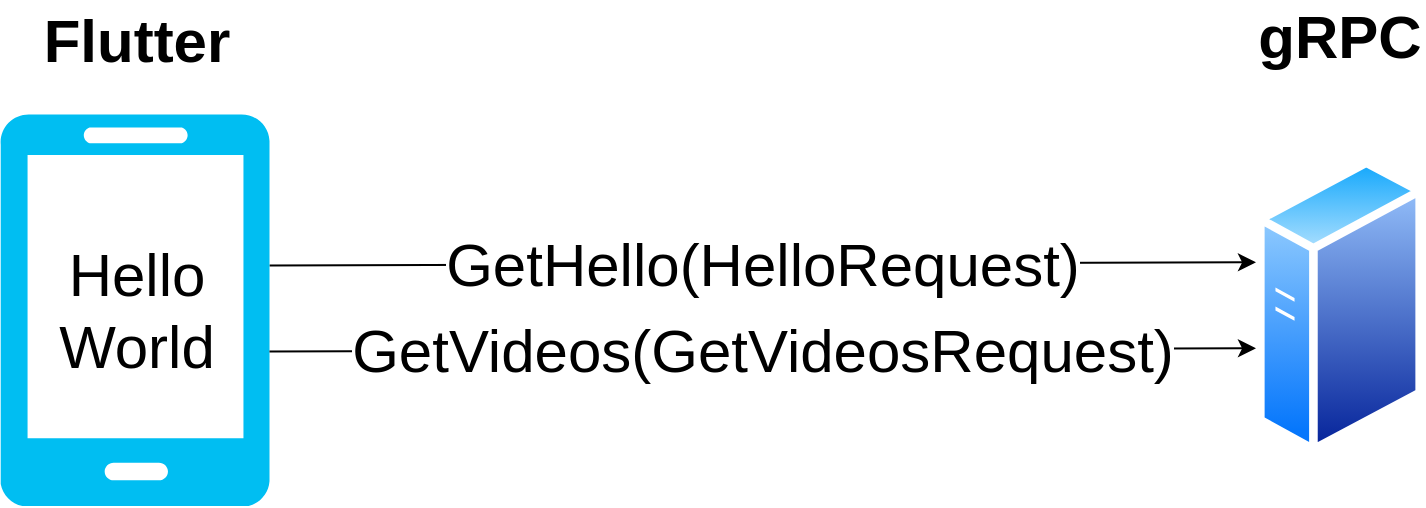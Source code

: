 <mxfile version="14.7.0" type="github">
  <diagram id="Qm3RDbUZNF5xUFch9ARM" name="Page-1">
    <mxGraphModel dx="786" dy="1129" grid="1" gridSize="10" guides="1" tooltips="1" connect="1" arrows="1" fold="1" page="1" pageScale="1" pageWidth="850" pageHeight="1100" math="0" shadow="0">
      <root>
        <mxCell id="0" />
        <mxCell id="1" parent="0" />
        <mxCell id="FagR1-plRdVGBSgHOJf5-4" value="&lt;font style=&quot;font-size: 30px&quot;&gt;GetHello(HelloRequest)&lt;/font&gt;" style="endArrow=classic;html=1;" parent="1" edge="1">
          <mxGeometry width="50" height="50" relative="1" as="geometry">
            <mxPoint x="324.75" y="284.776" as="sourcePoint" />
            <mxPoint x="818.0" y="283.14" as="targetPoint" />
          </mxGeometry>
        </mxCell>
        <mxCell id="FagR1-plRdVGBSgHOJf5-5" value="" style="aspect=fixed;perimeter=ellipsePerimeter;html=1;align=center;shadow=0;dashed=0;spacingTop=3;image;image=img/lib/active_directory/generic_server.svg;" parent="1" vertex="1">
          <mxGeometry x="818" y="230" width="84" height="150" as="geometry" />
        </mxCell>
        <mxCell id="FagR1-plRdVGBSgHOJf5-6" value="" style="group" parent="1" vertex="1" connectable="0">
          <mxGeometry x="190" y="160" width="134.75" height="245" as="geometry" />
        </mxCell>
        <mxCell id="FagR1-plRdVGBSgHOJf5-1" value="" style="verticalLabelPosition=bottom;html=1;verticalAlign=top;align=center;strokeColor=none;fillColor=#00BEF2;shape=mxgraph.azure.mobile;pointerEvents=1;" parent="FagR1-plRdVGBSgHOJf5-6" vertex="1">
          <mxGeometry y="49" width="134.75" height="196" as="geometry" />
        </mxCell>
        <mxCell id="FagR1-plRdVGBSgHOJf5-2" value="&lt;font style=&quot;font-size: 30px&quot;&gt;Hello World&lt;/font&gt;" style="text;html=1;strokeColor=none;fillColor=none;align=center;verticalAlign=middle;whiteSpace=wrap;rounded=0;" parent="FagR1-plRdVGBSgHOJf5-6" vertex="1">
          <mxGeometry x="44.1" y="134.75" width="49" height="24.5" as="geometry" />
        </mxCell>
        <mxCell id="FagR1-plRdVGBSgHOJf5-3" value="&lt;font style=&quot;font-size: 30px&quot;&gt;Flutter&lt;/font&gt;" style="text;html=1;strokeColor=none;fillColor=none;align=center;verticalAlign=middle;whiteSpace=wrap;rounded=0;fontStyle=1" parent="FagR1-plRdVGBSgHOJf5-6" vertex="1">
          <mxGeometry x="44.1" width="49" height="24.5" as="geometry" />
        </mxCell>
        <mxCell id="FagR1-plRdVGBSgHOJf5-7" value="&lt;font style=&quot;font-size: 30px&quot;&gt;gRPC&lt;/font&gt;" style="text;html=1;strokeColor=none;fillColor=none;align=center;verticalAlign=middle;whiteSpace=wrap;rounded=0;fontStyle=1" parent="1" vertex="1">
          <mxGeometry x="840" y="160" width="40" height="20" as="geometry" />
        </mxCell>
        <mxCell id="jKpJeWBr9Zdz6vW9AirU-1" value="&lt;font style=&quot;font-size: 30px&quot;&gt;GetVideos(GetVideosRequest)&lt;/font&gt;" style="endArrow=classic;html=1;" edge="1" parent="1">
          <mxGeometry width="50" height="50" relative="1" as="geometry">
            <mxPoint x="324.75" y="327.776" as="sourcePoint" />
            <mxPoint x="818.0" y="326.14" as="targetPoint" />
          </mxGeometry>
        </mxCell>
      </root>
    </mxGraphModel>
  </diagram>
</mxfile>
